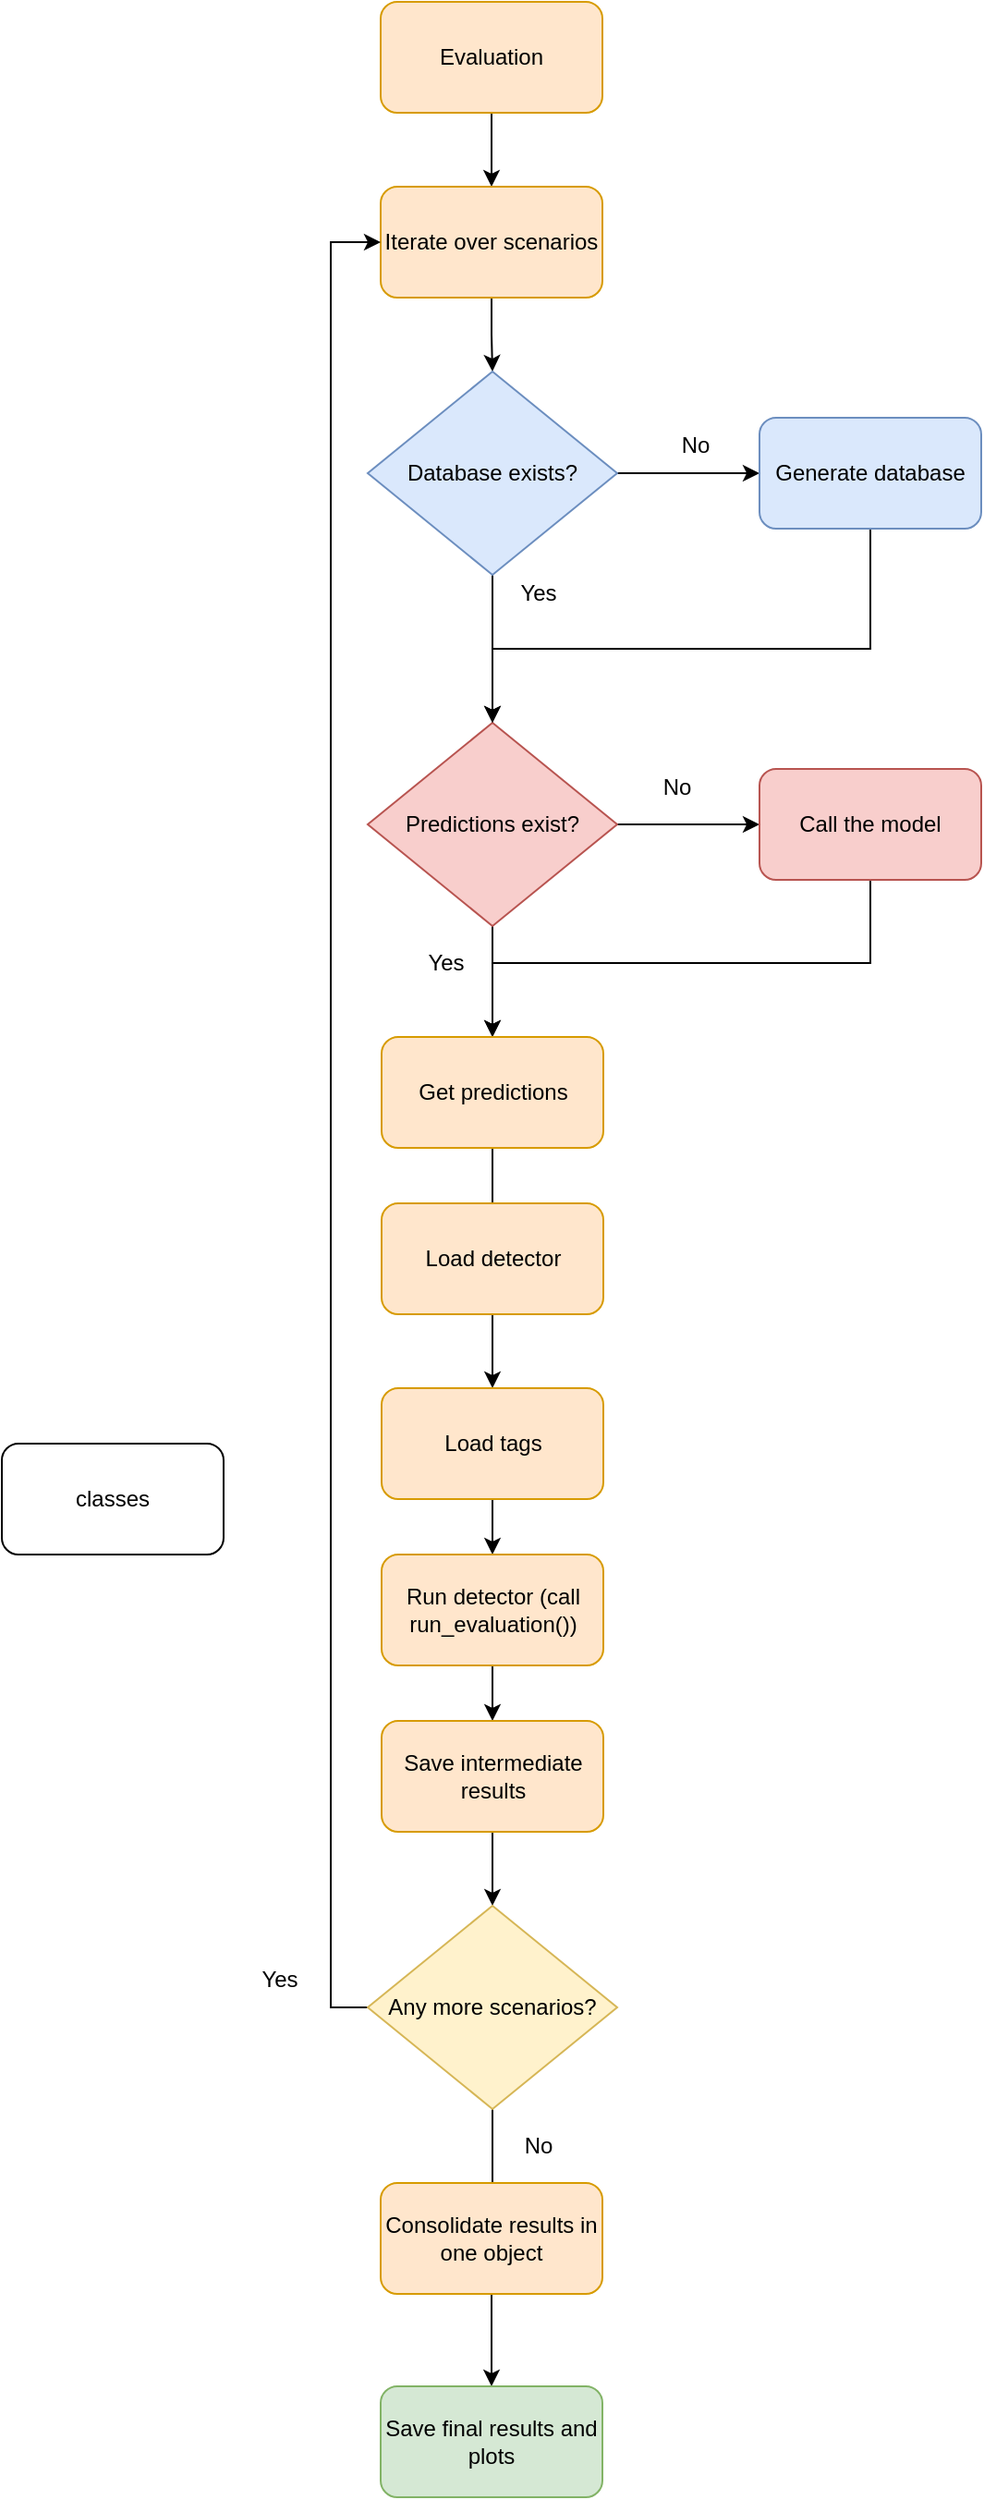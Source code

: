 <mxfile version="14.6.13" type="device"><diagram id="o3UrJGEg6kuqLVMvZJDl" name="Page-1"><mxGraphModel dx="1086" dy="806" grid="1" gridSize="10" guides="1" tooltips="1" connect="1" arrows="1" fold="1" page="1" pageScale="1" pageWidth="850" pageHeight="1100" math="0" shadow="0"><root><mxCell id="0"/><mxCell id="1" parent="0"/><mxCell id="J4XTGRGgxjjXkuJbq1r1-28" style="edgeStyle=orthogonalEdgeStyle;rounded=0;orthogonalLoop=1;jettySize=auto;html=1;entryX=0.5;entryY=0;entryDx=0;entryDy=0;" edge="1" parent="1" source="J4XTGRGgxjjXkuJbq1r1-3" target="J4XTGRGgxjjXkuJbq1r1-4"><mxGeometry relative="1" as="geometry"/></mxCell><mxCell id="J4XTGRGgxjjXkuJbq1r1-3" value="Evaluation" style="rounded=1;whiteSpace=wrap;html=1;fillColor=#ffe6cc;strokeColor=#d79b00;" vertex="1" parent="1"><mxGeometry x="365" y="40" width="120" height="60" as="geometry"/></mxCell><mxCell id="J4XTGRGgxjjXkuJbq1r1-27" style="edgeStyle=orthogonalEdgeStyle;rounded=0;orthogonalLoop=1;jettySize=auto;html=1;entryX=0.5;entryY=0;entryDx=0;entryDy=0;" edge="1" parent="1" source="J4XTGRGgxjjXkuJbq1r1-4" target="J4XTGRGgxjjXkuJbq1r1-9"><mxGeometry relative="1" as="geometry"/></mxCell><mxCell id="J4XTGRGgxjjXkuJbq1r1-4" value="Iterate over scenarios" style="rounded=1;whiteSpace=wrap;html=1;fillColor=#ffe6cc;strokeColor=#d79b00;" vertex="1" parent="1"><mxGeometry x="365" y="140" width="120" height="60" as="geometry"/></mxCell><mxCell id="J4XTGRGgxjjXkuJbq1r1-17" style="edgeStyle=orthogonalEdgeStyle;rounded=0;orthogonalLoop=1;jettySize=auto;html=1;exitX=1;exitY=0.5;exitDx=0;exitDy=0;entryX=0;entryY=0.5;entryDx=0;entryDy=0;" edge="1" parent="1" source="J4XTGRGgxjjXkuJbq1r1-6" target="J4XTGRGgxjjXkuJbq1r1-7"><mxGeometry relative="1" as="geometry"/></mxCell><mxCell id="J4XTGRGgxjjXkuJbq1r1-23" style="edgeStyle=orthogonalEdgeStyle;rounded=0;orthogonalLoop=1;jettySize=auto;html=1;entryX=0.5;entryY=0;entryDx=0;entryDy=0;" edge="1" parent="1" source="J4XTGRGgxjjXkuJbq1r1-6" target="J4XTGRGgxjjXkuJbq1r1-21"><mxGeometry relative="1" as="geometry"/></mxCell><mxCell id="J4XTGRGgxjjXkuJbq1r1-6" value="Predictions exist?" style="rhombus;whiteSpace=wrap;html=1;fillColor=#f8cecc;strokeColor=#b85450;" vertex="1" parent="1"><mxGeometry x="358" y="430" width="135" height="110" as="geometry"/></mxCell><mxCell id="J4XTGRGgxjjXkuJbq1r1-24" style="edgeStyle=orthogonalEdgeStyle;rounded=0;orthogonalLoop=1;jettySize=auto;html=1;entryX=0.5;entryY=0;entryDx=0;entryDy=0;" edge="1" parent="1" source="J4XTGRGgxjjXkuJbq1r1-7" target="J4XTGRGgxjjXkuJbq1r1-21"><mxGeometry relative="1" as="geometry"><Array as="points"><mxPoint x="630" y="560"/><mxPoint x="426" y="560"/></Array></mxGeometry></mxCell><mxCell id="J4XTGRGgxjjXkuJbq1r1-7" value="Call the model" style="rounded=1;whiteSpace=wrap;html=1;fillColor=#f8cecc;strokeColor=#b85450;" vertex="1" parent="1"><mxGeometry x="570" y="455" width="120" height="60" as="geometry"/></mxCell><mxCell id="J4XTGRGgxjjXkuJbq1r1-11" style="edgeStyle=orthogonalEdgeStyle;rounded=0;orthogonalLoop=1;jettySize=auto;html=1;" edge="1" parent="1" source="J4XTGRGgxjjXkuJbq1r1-9" target="J4XTGRGgxjjXkuJbq1r1-10"><mxGeometry relative="1" as="geometry"/></mxCell><mxCell id="J4XTGRGgxjjXkuJbq1r1-15" style="edgeStyle=orthogonalEdgeStyle;rounded=0;orthogonalLoop=1;jettySize=auto;html=1;exitX=0.5;exitY=1;exitDx=0;exitDy=0;entryX=0.5;entryY=0;entryDx=0;entryDy=0;" edge="1" parent="1" source="J4XTGRGgxjjXkuJbq1r1-9" target="J4XTGRGgxjjXkuJbq1r1-6"><mxGeometry relative="1" as="geometry"><mxPoint x="425.5" y="390" as="targetPoint"/></mxGeometry></mxCell><mxCell id="J4XTGRGgxjjXkuJbq1r1-9" value="Database exists?" style="rhombus;whiteSpace=wrap;html=1;fillColor=#dae8fc;strokeColor=#6c8ebf;" vertex="1" parent="1"><mxGeometry x="358" y="240" width="135" height="110" as="geometry"/></mxCell><mxCell id="J4XTGRGgxjjXkuJbq1r1-13" style="edgeStyle=orthogonalEdgeStyle;rounded=0;orthogonalLoop=1;jettySize=auto;html=1;entryX=0.5;entryY=0;entryDx=0;entryDy=0;" edge="1" parent="1" source="J4XTGRGgxjjXkuJbq1r1-10" target="J4XTGRGgxjjXkuJbq1r1-6"><mxGeometry relative="1" as="geometry"><mxPoint x="485.5" y="420" as="targetPoint"/><Array as="points"><mxPoint x="630" y="390"/><mxPoint x="426" y="390"/></Array></mxGeometry></mxCell><mxCell id="J4XTGRGgxjjXkuJbq1r1-10" value="Generate database" style="rounded=1;whiteSpace=wrap;html=1;fillColor=#dae8fc;strokeColor=#6c8ebf;" vertex="1" parent="1"><mxGeometry x="570" y="265" width="120" height="60" as="geometry"/></mxCell><mxCell id="J4XTGRGgxjjXkuJbq1r1-12" value="No" style="text;html=1;align=center;verticalAlign=middle;resizable=0;points=[];autosize=1;strokeColor=none;" vertex="1" parent="1"><mxGeometry x="520" y="270" width="30" height="20" as="geometry"/></mxCell><mxCell id="J4XTGRGgxjjXkuJbq1r1-16" value="Yes" style="text;html=1;align=center;verticalAlign=middle;resizable=0;points=[];autosize=1;strokeColor=none;" vertex="1" parent="1"><mxGeometry x="430" y="350" width="40" height="20" as="geometry"/></mxCell><mxCell id="J4XTGRGgxjjXkuJbq1r1-18" value="No" style="text;html=1;align=center;verticalAlign=middle;resizable=0;points=[];autosize=1;strokeColor=none;" vertex="1" parent="1"><mxGeometry x="510" y="455" width="30" height="20" as="geometry"/></mxCell><mxCell id="J4XTGRGgxjjXkuJbq1r1-29" style="edgeStyle=orthogonalEdgeStyle;rounded=0;orthogonalLoop=1;jettySize=auto;html=1;" edge="1" parent="1" source="J4XTGRGgxjjXkuJbq1r1-21"><mxGeometry relative="1" as="geometry"><mxPoint x="425.5" y="720" as="targetPoint"/></mxGeometry></mxCell><mxCell id="J4XTGRGgxjjXkuJbq1r1-21" value="Get predictions" style="rounded=1;whiteSpace=wrap;html=1;fillColor=#ffe6cc;strokeColor=#d79b00;" vertex="1" parent="1"><mxGeometry x="365.5" y="600" width="120" height="60" as="geometry"/></mxCell><mxCell id="J4XTGRGgxjjXkuJbq1r1-25" value="Yes" style="text;html=1;align=center;verticalAlign=middle;resizable=0;points=[];autosize=1;strokeColor=none;" vertex="1" parent="1"><mxGeometry x="380" y="550" width="40" height="20" as="geometry"/></mxCell><mxCell id="J4XTGRGgxjjXkuJbq1r1-32" style="edgeStyle=orthogonalEdgeStyle;rounded=0;orthogonalLoop=1;jettySize=auto;html=1;entryX=0.5;entryY=0;entryDx=0;entryDy=0;" edge="1" parent="1" source="J4XTGRGgxjjXkuJbq1r1-30" target="J4XTGRGgxjjXkuJbq1r1-31"><mxGeometry relative="1" as="geometry"/></mxCell><mxCell id="J4XTGRGgxjjXkuJbq1r1-30" value="Load detector" style="rounded=1;whiteSpace=wrap;html=1;fillColor=#ffe6cc;strokeColor=#d79b00;" vertex="1" parent="1"><mxGeometry x="365.5" y="690" width="120" height="60" as="geometry"/></mxCell><mxCell id="J4XTGRGgxjjXkuJbq1r1-34" style="edgeStyle=orthogonalEdgeStyle;rounded=0;orthogonalLoop=1;jettySize=auto;html=1;entryX=0.5;entryY=0;entryDx=0;entryDy=0;" edge="1" parent="1" source="J4XTGRGgxjjXkuJbq1r1-31" target="J4XTGRGgxjjXkuJbq1r1-33"><mxGeometry relative="1" as="geometry"/></mxCell><mxCell id="J4XTGRGgxjjXkuJbq1r1-31" value="Load tags" style="rounded=1;whiteSpace=wrap;html=1;fillColor=#ffe6cc;strokeColor=#d79b00;" vertex="1" parent="1"><mxGeometry x="365.5" y="790" width="120" height="60" as="geometry"/></mxCell><mxCell id="J4XTGRGgxjjXkuJbq1r1-41" style="edgeStyle=orthogonalEdgeStyle;rounded=0;orthogonalLoop=1;jettySize=auto;html=1;entryX=0.5;entryY=0;entryDx=0;entryDy=0;" edge="1" parent="1" source="J4XTGRGgxjjXkuJbq1r1-33" target="J4XTGRGgxjjXkuJbq1r1-35"><mxGeometry relative="1" as="geometry"/></mxCell><mxCell id="J4XTGRGgxjjXkuJbq1r1-33" value="Run detector (call run_evaluation())" style="rounded=1;whiteSpace=wrap;html=1;fillColor=#ffe6cc;strokeColor=#d79b00;" vertex="1" parent="1"><mxGeometry x="365.5" y="880" width="120" height="60" as="geometry"/></mxCell><mxCell id="J4XTGRGgxjjXkuJbq1r1-42" style="edgeStyle=orthogonalEdgeStyle;rounded=0;orthogonalLoop=1;jettySize=auto;html=1;entryX=0.5;entryY=0;entryDx=0;entryDy=0;" edge="1" parent="1" source="J4XTGRGgxjjXkuJbq1r1-35" target="J4XTGRGgxjjXkuJbq1r1-36"><mxGeometry relative="1" as="geometry"/></mxCell><mxCell id="J4XTGRGgxjjXkuJbq1r1-35" value="Save intermediate results" style="rounded=1;whiteSpace=wrap;html=1;fillColor=#ffe6cc;strokeColor=#d79b00;" vertex="1" parent="1"><mxGeometry x="365.5" y="970" width="120" height="60" as="geometry"/></mxCell><mxCell id="J4XTGRGgxjjXkuJbq1r1-37" style="edgeStyle=orthogonalEdgeStyle;rounded=0;orthogonalLoop=1;jettySize=auto;html=1;entryX=0;entryY=0.5;entryDx=0;entryDy=0;" edge="1" parent="1" source="J4XTGRGgxjjXkuJbq1r1-36" target="J4XTGRGgxjjXkuJbq1r1-4"><mxGeometry relative="1" as="geometry"><Array as="points"><mxPoint x="338" y="1125"/><mxPoint x="338" y="170"/></Array></mxGeometry></mxCell><mxCell id="J4XTGRGgxjjXkuJbq1r1-39" style="edgeStyle=orthogonalEdgeStyle;rounded=0;orthogonalLoop=1;jettySize=auto;html=1;" edge="1" parent="1" source="J4XTGRGgxjjXkuJbq1r1-36"><mxGeometry relative="1" as="geometry"><mxPoint x="425.5" y="1240" as="targetPoint"/></mxGeometry></mxCell><mxCell id="J4XTGRGgxjjXkuJbq1r1-36" value="Any more scenarios?" style="rhombus;whiteSpace=wrap;html=1;fillColor=#fff2cc;strokeColor=#d6b656;" vertex="1" parent="1"><mxGeometry x="358" y="1070" width="135" height="110" as="geometry"/></mxCell><mxCell id="J4XTGRGgxjjXkuJbq1r1-38" value="Yes&lt;br&gt;" style="text;html=1;align=center;verticalAlign=middle;resizable=0;points=[];autosize=1;strokeColor=none;" vertex="1" parent="1"><mxGeometry x="290" y="1100" width="40" height="20" as="geometry"/></mxCell><mxCell id="J4XTGRGgxjjXkuJbq1r1-40" value="No" style="text;html=1;align=center;verticalAlign=middle;resizable=0;points=[];autosize=1;strokeColor=none;" vertex="1" parent="1"><mxGeometry x="435" y="1190" width="30" height="20" as="geometry"/></mxCell><mxCell id="J4XTGRGgxjjXkuJbq1r1-44" style="edgeStyle=orthogonalEdgeStyle;rounded=0;orthogonalLoop=1;jettySize=auto;html=1;" edge="1" parent="1" source="J4XTGRGgxjjXkuJbq1r1-43"><mxGeometry relative="1" as="geometry"><mxPoint x="425" y="1330" as="targetPoint"/></mxGeometry></mxCell><mxCell id="J4XTGRGgxjjXkuJbq1r1-43" value="Consolidate results in one object" style="rounded=1;whiteSpace=wrap;html=1;fillColor=#ffe6cc;strokeColor=#d79b00;" vertex="1" parent="1"><mxGeometry x="365" y="1220" width="120" height="60" as="geometry"/></mxCell><mxCell id="J4XTGRGgxjjXkuJbq1r1-45" value="Save final results and plots" style="rounded=1;whiteSpace=wrap;html=1;fillColor=#d5e8d4;strokeColor=#82b366;" vertex="1" parent="1"><mxGeometry x="365" y="1330" width="120" height="60" as="geometry"/></mxCell><mxCell id="J4XTGRGgxjjXkuJbq1r1-46" value="classes" style="rounded=1;whiteSpace=wrap;html=1;" vertex="1" parent="1"><mxGeometry x="160" y="820" width="120" height="60" as="geometry"/></mxCell></root></mxGraphModel></diagram></mxfile>